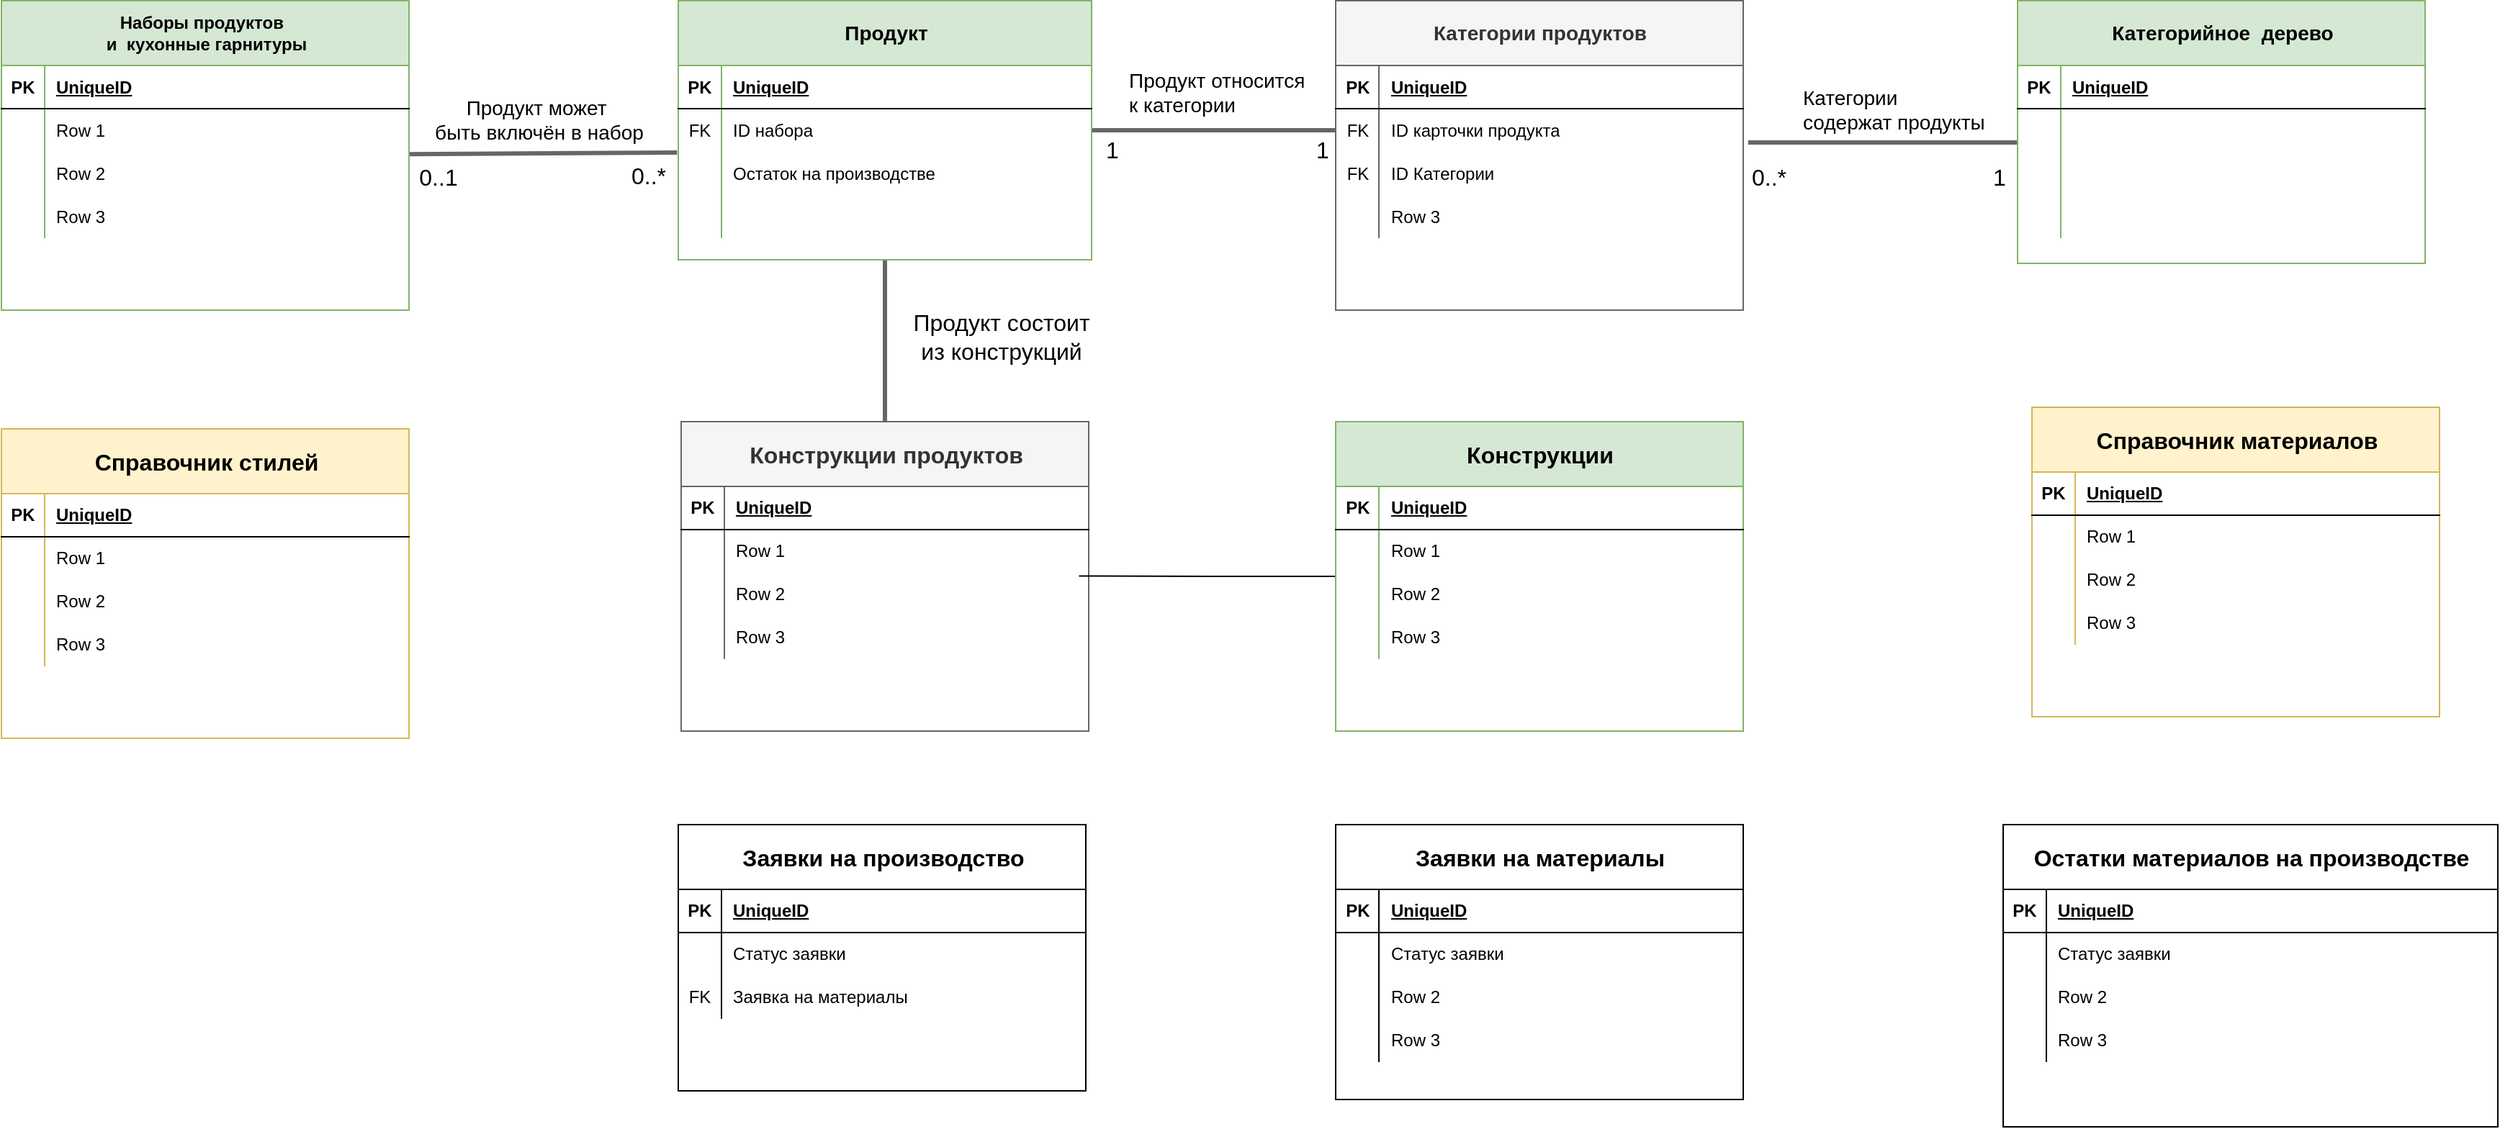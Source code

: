 <mxfile version="21.6.8" type="github">
  <diagram id="R2lEEEUBdFMjLlhIrx00" name="Page-1">
    <mxGraphModel dx="2537" dy="904" grid="1" gridSize="10" guides="1" tooltips="1" connect="1" arrows="1" fold="1" page="1" pageScale="1" pageWidth="850" pageHeight="1100" math="0" shadow="0" extFonts="Permanent Marker^https://fonts.googleapis.com/css?family=Permanent+Marker">
      <root>
        <mxCell id="0" />
        <mxCell id="1" parent="0" />
        <mxCell id="FP4dU_uUfFyRTAYh6HJX-157" style="edgeStyle=orthogonalEdgeStyle;rounded=0;orthogonalLoop=1;jettySize=auto;html=1;entryX=0;entryY=0.5;entryDx=0;entryDy=0;strokeWidth=3;fillColor=#f5f5f5;strokeColor=#666666;endArrow=none;endFill=0;" parent="1" source="FP4dU_uUfFyRTAYh6HJX-1" target="FP4dU_uUfFyRTAYh6HJX-70" edge="1">
          <mxGeometry relative="1" as="geometry" />
        </mxCell>
        <mxCell id="FP4dU_uUfFyRTAYh6HJX-160" value="&lt;font style=&quot;font-size: 14px;&quot;&gt;Продукт относится&amp;nbsp;&lt;br&gt;к категории&lt;/font&gt;" style="edgeLabel;html=1;align=left;verticalAlign=middle;resizable=0;points=[];" parent="FP4dU_uUfFyRTAYh6HJX-157" vertex="1" connectable="0">
          <mxGeometry x="-0.288" y="4" relative="1" as="geometry">
            <mxPoint x="-37" y="-23" as="offset" />
          </mxGeometry>
        </mxCell>
        <mxCell id="FP4dU_uUfFyRTAYh6HJX-164" value="1" style="edgeLabel;html=1;align=center;verticalAlign=middle;resizable=0;points=[];fontSize=16;" parent="FP4dU_uUfFyRTAYh6HJX-157" vertex="1" connectable="0">
          <mxGeometry x="0.716" relative="1" as="geometry">
            <mxPoint x="14" y="13" as="offset" />
          </mxGeometry>
        </mxCell>
        <mxCell id="FP4dU_uUfFyRTAYh6HJX-165" value="1" style="edgeLabel;html=1;align=center;verticalAlign=middle;resizable=0;points=[];fontSize=16;" parent="FP4dU_uUfFyRTAYh6HJX-157" vertex="1" connectable="0">
          <mxGeometry x="-0.865" relative="1" as="geometry">
            <mxPoint x="2" y="13" as="offset" />
          </mxGeometry>
        </mxCell>
        <mxCell id="FP4dU_uUfFyRTAYh6HJX-163" style="edgeStyle=orthogonalEdgeStyle;rounded=0;orthogonalLoop=1;jettySize=auto;html=1;entryX=0.5;entryY=0;entryDx=0;entryDy=0;fillColor=#f5f5f5;strokeColor=#666666;strokeWidth=3;startArrow=none;startFill=0;endArrow=none;endFill=0;" parent="1" source="FP4dU_uUfFyRTAYh6HJX-1" target="FP4dU_uUfFyRTAYh6HJX-79" edge="1">
          <mxGeometry relative="1" as="geometry" />
        </mxCell>
        <mxCell id="FP4dU_uUfFyRTAYh6HJX-166" value="&lt;font style=&quot;font-size: 16px;&quot;&gt;Продукт состоит &lt;br&gt;из конструкций&lt;/font&gt;" style="edgeLabel;html=1;align=center;verticalAlign=middle;resizable=0;points=[];" parent="FP4dU_uUfFyRTAYh6HJX-163" vertex="1" connectable="0">
          <mxGeometry x="-0.067" y="2" relative="1" as="geometry">
            <mxPoint x="78" y="1" as="offset" />
          </mxGeometry>
        </mxCell>
        <mxCell id="FP4dU_uUfFyRTAYh6HJX-1" value="&lt;font style=&quot;font-size: 14px;&quot;&gt;Продукт&lt;/font&gt;" style="shape=table;startSize=45;container=1;collapsible=1;childLayout=tableLayout;fixedRows=1;rowLines=0;fontStyle=1;align=center;resizeLast=1;html=1;fillColor=#d5e8d4;strokeColor=#82b366;" parent="1" vertex="1">
          <mxGeometry x="100" y="37.5" width="287" height="180" as="geometry" />
        </mxCell>
        <mxCell id="FP4dU_uUfFyRTAYh6HJX-2" value="" style="shape=tableRow;horizontal=0;startSize=0;swimlaneHead=0;swimlaneBody=0;fillColor=none;collapsible=0;dropTarget=0;points=[[0,0.5],[1,0.5]];portConstraint=eastwest;top=0;left=0;right=0;bottom=1;" parent="FP4dU_uUfFyRTAYh6HJX-1" vertex="1">
          <mxGeometry y="45" width="287" height="30" as="geometry" />
        </mxCell>
        <mxCell id="FP4dU_uUfFyRTAYh6HJX-3" value="PK" style="shape=partialRectangle;connectable=0;fillColor=none;top=0;left=0;bottom=0;right=0;fontStyle=1;overflow=hidden;whiteSpace=wrap;html=1;" parent="FP4dU_uUfFyRTAYh6HJX-2" vertex="1">
          <mxGeometry width="30" height="30" as="geometry">
            <mxRectangle width="30" height="30" as="alternateBounds" />
          </mxGeometry>
        </mxCell>
        <mxCell id="FP4dU_uUfFyRTAYh6HJX-4" value="UniqueID" style="shape=partialRectangle;connectable=0;fillColor=none;top=0;left=0;bottom=0;right=0;align=left;spacingLeft=6;fontStyle=5;overflow=hidden;whiteSpace=wrap;html=1;" parent="FP4dU_uUfFyRTAYh6HJX-2" vertex="1">
          <mxGeometry x="30" width="257" height="30" as="geometry">
            <mxRectangle width="257" height="30" as="alternateBounds" />
          </mxGeometry>
        </mxCell>
        <mxCell id="FP4dU_uUfFyRTAYh6HJX-5" value="" style="shape=tableRow;horizontal=0;startSize=0;swimlaneHead=0;swimlaneBody=0;fillColor=none;collapsible=0;dropTarget=0;points=[[0,0.5],[1,0.5]];portConstraint=eastwest;top=0;left=0;right=0;bottom=0;" parent="FP4dU_uUfFyRTAYh6HJX-1" vertex="1">
          <mxGeometry y="75" width="287" height="30" as="geometry" />
        </mxCell>
        <mxCell id="FP4dU_uUfFyRTAYh6HJX-6" value="FK" style="shape=partialRectangle;connectable=0;fillColor=none;top=0;left=0;bottom=0;right=0;editable=1;overflow=hidden;whiteSpace=wrap;html=1;" parent="FP4dU_uUfFyRTAYh6HJX-5" vertex="1">
          <mxGeometry width="30" height="30" as="geometry">
            <mxRectangle width="30" height="30" as="alternateBounds" />
          </mxGeometry>
        </mxCell>
        <mxCell id="FP4dU_uUfFyRTAYh6HJX-7" value="ID набора" style="shape=partialRectangle;connectable=0;fillColor=none;top=0;left=0;bottom=0;right=0;align=left;spacingLeft=6;overflow=hidden;whiteSpace=wrap;html=1;" parent="FP4dU_uUfFyRTAYh6HJX-5" vertex="1">
          <mxGeometry x="30" width="257" height="30" as="geometry">
            <mxRectangle width="257" height="30" as="alternateBounds" />
          </mxGeometry>
        </mxCell>
        <mxCell id="FP4dU_uUfFyRTAYh6HJX-8" value="" style="shape=tableRow;horizontal=0;startSize=0;swimlaneHead=0;swimlaneBody=0;fillColor=none;collapsible=0;dropTarget=0;points=[[0,0.5],[1,0.5]];portConstraint=eastwest;top=0;left=0;right=0;bottom=0;" parent="FP4dU_uUfFyRTAYh6HJX-1" vertex="1">
          <mxGeometry y="105" width="287" height="30" as="geometry" />
        </mxCell>
        <mxCell id="FP4dU_uUfFyRTAYh6HJX-9" value="" style="shape=partialRectangle;connectable=0;fillColor=none;top=0;left=0;bottom=0;right=0;editable=1;overflow=hidden;whiteSpace=wrap;html=1;" parent="FP4dU_uUfFyRTAYh6HJX-8" vertex="1">
          <mxGeometry width="30" height="30" as="geometry">
            <mxRectangle width="30" height="30" as="alternateBounds" />
          </mxGeometry>
        </mxCell>
        <mxCell id="FP4dU_uUfFyRTAYh6HJX-10" value="Остаток на производстве" style="shape=partialRectangle;connectable=0;fillColor=none;top=0;left=0;bottom=0;right=0;align=left;spacingLeft=6;overflow=hidden;whiteSpace=wrap;html=1;" parent="FP4dU_uUfFyRTAYh6HJX-8" vertex="1">
          <mxGeometry x="30" width="257" height="30" as="geometry">
            <mxRectangle width="257" height="30" as="alternateBounds" />
          </mxGeometry>
        </mxCell>
        <mxCell id="FP4dU_uUfFyRTAYh6HJX-11" value="" style="shape=tableRow;horizontal=0;startSize=0;swimlaneHead=0;swimlaneBody=0;fillColor=none;collapsible=0;dropTarget=0;points=[[0,0.5],[1,0.5]];portConstraint=eastwest;top=0;left=0;right=0;bottom=0;" parent="FP4dU_uUfFyRTAYh6HJX-1" vertex="1">
          <mxGeometry y="135" width="287" height="30" as="geometry" />
        </mxCell>
        <mxCell id="FP4dU_uUfFyRTAYh6HJX-12" value="" style="shape=partialRectangle;connectable=0;fillColor=none;top=0;left=0;bottom=0;right=0;editable=1;overflow=hidden;whiteSpace=wrap;html=1;" parent="FP4dU_uUfFyRTAYh6HJX-11" vertex="1">
          <mxGeometry width="30" height="30" as="geometry">
            <mxRectangle width="30" height="30" as="alternateBounds" />
          </mxGeometry>
        </mxCell>
        <mxCell id="FP4dU_uUfFyRTAYh6HJX-13" value="" style="shape=partialRectangle;connectable=0;fillColor=none;top=0;left=0;bottom=0;right=0;align=left;spacingLeft=6;overflow=hidden;whiteSpace=wrap;html=1;" parent="FP4dU_uUfFyRTAYh6HJX-11" vertex="1">
          <mxGeometry x="30" width="257" height="30" as="geometry">
            <mxRectangle width="257" height="30" as="alternateBounds" />
          </mxGeometry>
        </mxCell>
        <mxCell id="FP4dU_uUfFyRTAYh6HJX-161" style="rounded=0;orthogonalLoop=1;jettySize=auto;html=1;entryX=-0.003;entryY=1.017;entryDx=0;entryDy=0;entryPerimeter=0;startArrow=none;startFill=0;endArrow=none;endFill=0;strokeWidth=3;fillColor=#f5f5f5;strokeColor=#666666;" parent="1" source="FP4dU_uUfFyRTAYh6HJX-14" target="FP4dU_uUfFyRTAYh6HJX-5" edge="1">
          <mxGeometry relative="1" as="geometry" />
        </mxCell>
        <mxCell id="FP4dU_uUfFyRTAYh6HJX-162" value="&lt;font style=&quot;font-size: 14px;&quot;&gt;Продукт может&amp;nbsp;&lt;br&gt;быть включён в набор&lt;/font&gt;" style="edgeLabel;html=1;align=center;verticalAlign=middle;resizable=0;points=[];" parent="FP4dU_uUfFyRTAYh6HJX-161" vertex="1" connectable="0">
          <mxGeometry x="-0.142" y="2" relative="1" as="geometry">
            <mxPoint x="10" y="-22" as="offset" />
          </mxGeometry>
        </mxCell>
        <mxCell id="FP4dU_uUfFyRTAYh6HJX-167" value="&lt;font style=&quot;font-size: 16px;&quot;&gt;0..*&lt;/font&gt;" style="edgeLabel;html=1;align=center;verticalAlign=middle;resizable=0;points=[];" parent="FP4dU_uUfFyRTAYh6HJX-161" vertex="1" connectable="0">
          <mxGeometry x="0.805" y="-2" relative="1" as="geometry">
            <mxPoint x="-2" y="14" as="offset" />
          </mxGeometry>
        </mxCell>
        <mxCell id="FP4dU_uUfFyRTAYh6HJX-168" value="0..1" style="edgeLabel;html=1;align=center;verticalAlign=middle;resizable=0;points=[];fontSize=16;" parent="FP4dU_uUfFyRTAYh6HJX-161" vertex="1" connectable="0">
          <mxGeometry x="-0.828" y="-2" relative="1" as="geometry">
            <mxPoint x="4" y="14" as="offset" />
          </mxGeometry>
        </mxCell>
        <mxCell id="FP4dU_uUfFyRTAYh6HJX-14" value="&lt;font style=&quot;font-size: 12px;&quot;&gt;Наборы продуктов&amp;nbsp;&amp;nbsp;&lt;br&gt;и&amp;nbsp; кухонные гарнитуры&lt;/font&gt;" style="shape=table;startSize=45;container=1;collapsible=1;childLayout=tableLayout;fixedRows=1;rowLines=0;fontStyle=1;align=center;resizeLast=1;html=1;fillColor=#d5e8d4;strokeColor=#82b366;" parent="1" vertex="1">
          <mxGeometry x="-370" y="37.5" width="283" height="215" as="geometry" />
        </mxCell>
        <mxCell id="FP4dU_uUfFyRTAYh6HJX-15" value="" style="shape=tableRow;horizontal=0;startSize=0;swimlaneHead=0;swimlaneBody=0;fillColor=none;collapsible=0;dropTarget=0;points=[[0,0.5],[1,0.5]];portConstraint=eastwest;top=0;left=0;right=0;bottom=1;" parent="FP4dU_uUfFyRTAYh6HJX-14" vertex="1">
          <mxGeometry y="45" width="283" height="30" as="geometry" />
        </mxCell>
        <mxCell id="FP4dU_uUfFyRTAYh6HJX-16" value="PK" style="shape=partialRectangle;connectable=0;fillColor=none;top=0;left=0;bottom=0;right=0;fontStyle=1;overflow=hidden;whiteSpace=wrap;html=1;" parent="FP4dU_uUfFyRTAYh6HJX-15" vertex="1">
          <mxGeometry width="30" height="30" as="geometry">
            <mxRectangle width="30" height="30" as="alternateBounds" />
          </mxGeometry>
        </mxCell>
        <mxCell id="FP4dU_uUfFyRTAYh6HJX-17" value="UniqueID" style="shape=partialRectangle;connectable=0;fillColor=none;top=0;left=0;bottom=0;right=0;align=left;spacingLeft=6;fontStyle=5;overflow=hidden;whiteSpace=wrap;html=1;" parent="FP4dU_uUfFyRTAYh6HJX-15" vertex="1">
          <mxGeometry x="30" width="253" height="30" as="geometry">
            <mxRectangle width="253" height="30" as="alternateBounds" />
          </mxGeometry>
        </mxCell>
        <mxCell id="FP4dU_uUfFyRTAYh6HJX-18" value="" style="shape=tableRow;horizontal=0;startSize=0;swimlaneHead=0;swimlaneBody=0;fillColor=none;collapsible=0;dropTarget=0;points=[[0,0.5],[1,0.5]];portConstraint=eastwest;top=0;left=0;right=0;bottom=0;" parent="FP4dU_uUfFyRTAYh6HJX-14" vertex="1">
          <mxGeometry y="75" width="283" height="30" as="geometry" />
        </mxCell>
        <mxCell id="FP4dU_uUfFyRTAYh6HJX-19" value="" style="shape=partialRectangle;connectable=0;fillColor=none;top=0;left=0;bottom=0;right=0;editable=1;overflow=hidden;whiteSpace=wrap;html=1;" parent="FP4dU_uUfFyRTAYh6HJX-18" vertex="1">
          <mxGeometry width="30" height="30" as="geometry">
            <mxRectangle width="30" height="30" as="alternateBounds" />
          </mxGeometry>
        </mxCell>
        <mxCell id="FP4dU_uUfFyRTAYh6HJX-20" value="Row 1" style="shape=partialRectangle;connectable=0;fillColor=none;top=0;left=0;bottom=0;right=0;align=left;spacingLeft=6;overflow=hidden;whiteSpace=wrap;html=1;" parent="FP4dU_uUfFyRTAYh6HJX-18" vertex="1">
          <mxGeometry x="30" width="253" height="30" as="geometry">
            <mxRectangle width="253" height="30" as="alternateBounds" />
          </mxGeometry>
        </mxCell>
        <mxCell id="FP4dU_uUfFyRTAYh6HJX-21" value="" style="shape=tableRow;horizontal=0;startSize=0;swimlaneHead=0;swimlaneBody=0;fillColor=none;collapsible=0;dropTarget=0;points=[[0,0.5],[1,0.5]];portConstraint=eastwest;top=0;left=0;right=0;bottom=0;" parent="FP4dU_uUfFyRTAYh6HJX-14" vertex="1">
          <mxGeometry y="105" width="283" height="30" as="geometry" />
        </mxCell>
        <mxCell id="FP4dU_uUfFyRTAYh6HJX-22" value="" style="shape=partialRectangle;connectable=0;fillColor=none;top=0;left=0;bottom=0;right=0;editable=1;overflow=hidden;whiteSpace=wrap;html=1;" parent="FP4dU_uUfFyRTAYh6HJX-21" vertex="1">
          <mxGeometry width="30" height="30" as="geometry">
            <mxRectangle width="30" height="30" as="alternateBounds" />
          </mxGeometry>
        </mxCell>
        <mxCell id="FP4dU_uUfFyRTAYh6HJX-23" value="Row 2" style="shape=partialRectangle;connectable=0;fillColor=none;top=0;left=0;bottom=0;right=0;align=left;spacingLeft=6;overflow=hidden;whiteSpace=wrap;html=1;" parent="FP4dU_uUfFyRTAYh6HJX-21" vertex="1">
          <mxGeometry x="30" width="253" height="30" as="geometry">
            <mxRectangle width="253" height="30" as="alternateBounds" />
          </mxGeometry>
        </mxCell>
        <mxCell id="FP4dU_uUfFyRTAYh6HJX-24" value="" style="shape=tableRow;horizontal=0;startSize=0;swimlaneHead=0;swimlaneBody=0;fillColor=none;collapsible=0;dropTarget=0;points=[[0,0.5],[1,0.5]];portConstraint=eastwest;top=0;left=0;right=0;bottom=0;" parent="FP4dU_uUfFyRTAYh6HJX-14" vertex="1">
          <mxGeometry y="135" width="283" height="30" as="geometry" />
        </mxCell>
        <mxCell id="FP4dU_uUfFyRTAYh6HJX-25" value="" style="shape=partialRectangle;connectable=0;fillColor=none;top=0;left=0;bottom=0;right=0;editable=1;overflow=hidden;whiteSpace=wrap;html=1;" parent="FP4dU_uUfFyRTAYh6HJX-24" vertex="1">
          <mxGeometry width="30" height="30" as="geometry">
            <mxRectangle width="30" height="30" as="alternateBounds" />
          </mxGeometry>
        </mxCell>
        <mxCell id="FP4dU_uUfFyRTAYh6HJX-26" value="Row 3" style="shape=partialRectangle;connectable=0;fillColor=none;top=0;left=0;bottom=0;right=0;align=left;spacingLeft=6;overflow=hidden;whiteSpace=wrap;html=1;" parent="FP4dU_uUfFyRTAYh6HJX-24" vertex="1">
          <mxGeometry x="30" width="253" height="30" as="geometry">
            <mxRectangle width="253" height="30" as="alternateBounds" />
          </mxGeometry>
        </mxCell>
        <mxCell id="FP4dU_uUfFyRTAYh6HJX-40" value="&lt;span style=&quot;font-size: 16px;&quot;&gt;Справочник стилей&lt;/span&gt;" style="shape=table;startSize=45;container=1;collapsible=1;childLayout=tableLayout;fixedRows=1;rowLines=0;fontStyle=1;align=center;resizeLast=1;html=1;fillColor=#fff2cc;strokeColor=#d6b656;" parent="1" vertex="1">
          <mxGeometry x="-370" y="335" width="283" height="215" as="geometry" />
        </mxCell>
        <mxCell id="FP4dU_uUfFyRTAYh6HJX-41" value="" style="shape=tableRow;horizontal=0;startSize=0;swimlaneHead=0;swimlaneBody=0;fillColor=none;collapsible=0;dropTarget=0;points=[[0,0.5],[1,0.5]];portConstraint=eastwest;top=0;left=0;right=0;bottom=1;" parent="FP4dU_uUfFyRTAYh6HJX-40" vertex="1">
          <mxGeometry y="45" width="283" height="30" as="geometry" />
        </mxCell>
        <mxCell id="FP4dU_uUfFyRTAYh6HJX-42" value="PK" style="shape=partialRectangle;connectable=0;fillColor=none;top=0;left=0;bottom=0;right=0;fontStyle=1;overflow=hidden;whiteSpace=wrap;html=1;" parent="FP4dU_uUfFyRTAYh6HJX-41" vertex="1">
          <mxGeometry width="30" height="30" as="geometry">
            <mxRectangle width="30" height="30" as="alternateBounds" />
          </mxGeometry>
        </mxCell>
        <mxCell id="FP4dU_uUfFyRTAYh6HJX-43" value="UniqueID" style="shape=partialRectangle;connectable=0;fillColor=none;top=0;left=0;bottom=0;right=0;align=left;spacingLeft=6;fontStyle=5;overflow=hidden;whiteSpace=wrap;html=1;" parent="FP4dU_uUfFyRTAYh6HJX-41" vertex="1">
          <mxGeometry x="30" width="253" height="30" as="geometry">
            <mxRectangle width="253" height="30" as="alternateBounds" />
          </mxGeometry>
        </mxCell>
        <mxCell id="FP4dU_uUfFyRTAYh6HJX-44" value="" style="shape=tableRow;horizontal=0;startSize=0;swimlaneHead=0;swimlaneBody=0;fillColor=none;collapsible=0;dropTarget=0;points=[[0,0.5],[1,0.5]];portConstraint=eastwest;top=0;left=0;right=0;bottom=0;" parent="FP4dU_uUfFyRTAYh6HJX-40" vertex="1">
          <mxGeometry y="75" width="283" height="30" as="geometry" />
        </mxCell>
        <mxCell id="FP4dU_uUfFyRTAYh6HJX-45" value="" style="shape=partialRectangle;connectable=0;fillColor=none;top=0;left=0;bottom=0;right=0;editable=1;overflow=hidden;whiteSpace=wrap;html=1;" parent="FP4dU_uUfFyRTAYh6HJX-44" vertex="1">
          <mxGeometry width="30" height="30" as="geometry">
            <mxRectangle width="30" height="30" as="alternateBounds" />
          </mxGeometry>
        </mxCell>
        <mxCell id="FP4dU_uUfFyRTAYh6HJX-46" value="Row 1" style="shape=partialRectangle;connectable=0;fillColor=none;top=0;left=0;bottom=0;right=0;align=left;spacingLeft=6;overflow=hidden;whiteSpace=wrap;html=1;" parent="FP4dU_uUfFyRTAYh6HJX-44" vertex="1">
          <mxGeometry x="30" width="253" height="30" as="geometry">
            <mxRectangle width="253" height="30" as="alternateBounds" />
          </mxGeometry>
        </mxCell>
        <mxCell id="FP4dU_uUfFyRTAYh6HJX-47" value="" style="shape=tableRow;horizontal=0;startSize=0;swimlaneHead=0;swimlaneBody=0;fillColor=none;collapsible=0;dropTarget=0;points=[[0,0.5],[1,0.5]];portConstraint=eastwest;top=0;left=0;right=0;bottom=0;" parent="FP4dU_uUfFyRTAYh6HJX-40" vertex="1">
          <mxGeometry y="105" width="283" height="30" as="geometry" />
        </mxCell>
        <mxCell id="FP4dU_uUfFyRTAYh6HJX-48" value="" style="shape=partialRectangle;connectable=0;fillColor=none;top=0;left=0;bottom=0;right=0;editable=1;overflow=hidden;whiteSpace=wrap;html=1;" parent="FP4dU_uUfFyRTAYh6HJX-47" vertex="1">
          <mxGeometry width="30" height="30" as="geometry">
            <mxRectangle width="30" height="30" as="alternateBounds" />
          </mxGeometry>
        </mxCell>
        <mxCell id="FP4dU_uUfFyRTAYh6HJX-49" value="Row 2" style="shape=partialRectangle;connectable=0;fillColor=none;top=0;left=0;bottom=0;right=0;align=left;spacingLeft=6;overflow=hidden;whiteSpace=wrap;html=1;" parent="FP4dU_uUfFyRTAYh6HJX-47" vertex="1">
          <mxGeometry x="30" width="253" height="30" as="geometry">
            <mxRectangle width="253" height="30" as="alternateBounds" />
          </mxGeometry>
        </mxCell>
        <mxCell id="FP4dU_uUfFyRTAYh6HJX-50" value="" style="shape=tableRow;horizontal=0;startSize=0;swimlaneHead=0;swimlaneBody=0;fillColor=none;collapsible=0;dropTarget=0;points=[[0,0.5],[1,0.5]];portConstraint=eastwest;top=0;left=0;right=0;bottom=0;" parent="FP4dU_uUfFyRTAYh6HJX-40" vertex="1">
          <mxGeometry y="135" width="283" height="30" as="geometry" />
        </mxCell>
        <mxCell id="FP4dU_uUfFyRTAYh6HJX-51" value="" style="shape=partialRectangle;connectable=0;fillColor=none;top=0;left=0;bottom=0;right=0;editable=1;overflow=hidden;whiteSpace=wrap;html=1;" parent="FP4dU_uUfFyRTAYh6HJX-50" vertex="1">
          <mxGeometry width="30" height="30" as="geometry">
            <mxRectangle width="30" height="30" as="alternateBounds" />
          </mxGeometry>
        </mxCell>
        <mxCell id="FP4dU_uUfFyRTAYh6HJX-52" value="Row 3" style="shape=partialRectangle;connectable=0;fillColor=none;top=0;left=0;bottom=0;right=0;align=left;spacingLeft=6;overflow=hidden;whiteSpace=wrap;html=1;" parent="FP4dU_uUfFyRTAYh6HJX-50" vertex="1">
          <mxGeometry x="30" width="253" height="30" as="geometry">
            <mxRectangle width="253" height="30" as="alternateBounds" />
          </mxGeometry>
        </mxCell>
        <mxCell id="FP4dU_uUfFyRTAYh6HJX-158" style="edgeStyle=orthogonalEdgeStyle;rounded=0;orthogonalLoop=1;jettySize=auto;html=1;entryX=1.012;entryY=0.783;entryDx=0;entryDy=0;entryPerimeter=0;strokeWidth=3;fillColor=#f5f5f5;strokeColor=#666666;endArrow=none;endFill=0;" parent="1" source="FP4dU_uUfFyRTAYh6HJX-53" target="FP4dU_uUfFyRTAYh6HJX-70" edge="1">
          <mxGeometry relative="1" as="geometry">
            <Array as="points">
              <mxPoint x="980" y="136" />
              <mxPoint x="980" y="136" />
            </Array>
          </mxGeometry>
        </mxCell>
        <mxCell id="FP4dU_uUfFyRTAYh6HJX-159" value="&lt;font style=&quot;font-size: 14px;&quot;&gt;Категории &lt;br&gt;содержат продукты&lt;/font&gt;" style="edgeLabel;html=1;align=left;verticalAlign=middle;resizable=0;points=[];" parent="FP4dU_uUfFyRTAYh6HJX-158" vertex="1" connectable="0">
          <mxGeometry x="0.161" y="-2" relative="1" as="geometry">
            <mxPoint x="-43" y="-21" as="offset" />
          </mxGeometry>
        </mxCell>
        <mxCell id="FP4dU_uUfFyRTAYh6HJX-169" value="0..*" style="edgeLabel;html=1;align=center;verticalAlign=middle;resizable=0;points=[];fontSize=16;" parent="FP4dU_uUfFyRTAYh6HJX-158" vertex="1" connectable="0">
          <mxGeometry x="0.878" relative="1" as="geometry">
            <mxPoint x="2" y="24" as="offset" />
          </mxGeometry>
        </mxCell>
        <mxCell id="FP4dU_uUfFyRTAYh6HJX-170" value="1" style="edgeLabel;html=1;align=center;verticalAlign=middle;resizable=0;points=[];fontSize=16;" parent="FP4dU_uUfFyRTAYh6HJX-158" vertex="1" connectable="0">
          <mxGeometry x="-0.773" relative="1" as="geometry">
            <mxPoint x="8" y="24" as="offset" />
          </mxGeometry>
        </mxCell>
        <mxCell id="FP4dU_uUfFyRTAYh6HJX-53" value="&lt;font style=&quot;font-size: 14px;&quot;&gt;Категорийное&amp;nbsp;&amp;nbsp;дерево&lt;/font&gt;" style="shape=table;startSize=45;container=1;collapsible=1;childLayout=tableLayout;fixedRows=1;rowLines=0;fontStyle=1;align=center;resizeLast=1;html=1;fillColor=#d5e8d4;strokeColor=#82b366;" parent="1" vertex="1">
          <mxGeometry x="1030" y="37.5" width="283" height="182.5" as="geometry" />
        </mxCell>
        <mxCell id="FP4dU_uUfFyRTAYh6HJX-54" value="" style="shape=tableRow;horizontal=0;startSize=0;swimlaneHead=0;swimlaneBody=0;fillColor=none;collapsible=0;dropTarget=0;points=[[0,0.5],[1,0.5]];portConstraint=eastwest;top=0;left=0;right=0;bottom=1;" parent="FP4dU_uUfFyRTAYh6HJX-53" vertex="1">
          <mxGeometry y="45" width="283" height="30" as="geometry" />
        </mxCell>
        <mxCell id="FP4dU_uUfFyRTAYh6HJX-55" value="PK" style="shape=partialRectangle;connectable=0;fillColor=none;top=0;left=0;bottom=0;right=0;fontStyle=1;overflow=hidden;whiteSpace=wrap;html=1;" parent="FP4dU_uUfFyRTAYh6HJX-54" vertex="1">
          <mxGeometry width="30" height="30" as="geometry">
            <mxRectangle width="30" height="30" as="alternateBounds" />
          </mxGeometry>
        </mxCell>
        <mxCell id="FP4dU_uUfFyRTAYh6HJX-56" value="UniqueID" style="shape=partialRectangle;connectable=0;fillColor=none;top=0;left=0;bottom=0;right=0;align=left;spacingLeft=6;fontStyle=5;overflow=hidden;whiteSpace=wrap;html=1;" parent="FP4dU_uUfFyRTAYh6HJX-54" vertex="1">
          <mxGeometry x="30" width="253" height="30" as="geometry">
            <mxRectangle width="253" height="30" as="alternateBounds" />
          </mxGeometry>
        </mxCell>
        <mxCell id="FP4dU_uUfFyRTAYh6HJX-57" value="" style="shape=tableRow;horizontal=0;startSize=0;swimlaneHead=0;swimlaneBody=0;fillColor=none;collapsible=0;dropTarget=0;points=[[0,0.5],[1,0.5]];portConstraint=eastwest;top=0;left=0;right=0;bottom=0;" parent="FP4dU_uUfFyRTAYh6HJX-53" vertex="1">
          <mxGeometry y="75" width="283" height="30" as="geometry" />
        </mxCell>
        <mxCell id="FP4dU_uUfFyRTAYh6HJX-58" value="" style="shape=partialRectangle;connectable=0;fillColor=none;top=0;left=0;bottom=0;right=0;editable=1;overflow=hidden;whiteSpace=wrap;html=1;" parent="FP4dU_uUfFyRTAYh6HJX-57" vertex="1">
          <mxGeometry width="30" height="30" as="geometry">
            <mxRectangle width="30" height="30" as="alternateBounds" />
          </mxGeometry>
        </mxCell>
        <mxCell id="FP4dU_uUfFyRTAYh6HJX-59" value="" style="shape=partialRectangle;connectable=0;fillColor=none;top=0;left=0;bottom=0;right=0;align=left;spacingLeft=6;overflow=hidden;whiteSpace=wrap;html=1;" parent="FP4dU_uUfFyRTAYh6HJX-57" vertex="1">
          <mxGeometry x="30" width="253" height="30" as="geometry">
            <mxRectangle width="253" height="30" as="alternateBounds" />
          </mxGeometry>
        </mxCell>
        <mxCell id="FP4dU_uUfFyRTAYh6HJX-60" value="" style="shape=tableRow;horizontal=0;startSize=0;swimlaneHead=0;swimlaneBody=0;fillColor=none;collapsible=0;dropTarget=0;points=[[0,0.5],[1,0.5]];portConstraint=eastwest;top=0;left=0;right=0;bottom=0;" parent="FP4dU_uUfFyRTAYh6HJX-53" vertex="1">
          <mxGeometry y="105" width="283" height="30" as="geometry" />
        </mxCell>
        <mxCell id="FP4dU_uUfFyRTAYh6HJX-61" value="" style="shape=partialRectangle;connectable=0;fillColor=none;top=0;left=0;bottom=0;right=0;editable=1;overflow=hidden;whiteSpace=wrap;html=1;" parent="FP4dU_uUfFyRTAYh6HJX-60" vertex="1">
          <mxGeometry width="30" height="30" as="geometry">
            <mxRectangle width="30" height="30" as="alternateBounds" />
          </mxGeometry>
        </mxCell>
        <mxCell id="FP4dU_uUfFyRTAYh6HJX-62" value="" style="shape=partialRectangle;connectable=0;fillColor=none;top=0;left=0;bottom=0;right=0;align=left;spacingLeft=6;overflow=hidden;whiteSpace=wrap;html=1;" parent="FP4dU_uUfFyRTAYh6HJX-60" vertex="1">
          <mxGeometry x="30" width="253" height="30" as="geometry">
            <mxRectangle width="253" height="30" as="alternateBounds" />
          </mxGeometry>
        </mxCell>
        <mxCell id="FP4dU_uUfFyRTAYh6HJX-63" value="" style="shape=tableRow;horizontal=0;startSize=0;swimlaneHead=0;swimlaneBody=0;fillColor=none;collapsible=0;dropTarget=0;points=[[0,0.5],[1,0.5]];portConstraint=eastwest;top=0;left=0;right=0;bottom=0;" parent="FP4dU_uUfFyRTAYh6HJX-53" vertex="1">
          <mxGeometry y="135" width="283" height="30" as="geometry" />
        </mxCell>
        <mxCell id="FP4dU_uUfFyRTAYh6HJX-64" value="" style="shape=partialRectangle;connectable=0;fillColor=none;top=0;left=0;bottom=0;right=0;editable=1;overflow=hidden;whiteSpace=wrap;html=1;" parent="FP4dU_uUfFyRTAYh6HJX-63" vertex="1">
          <mxGeometry width="30" height="30" as="geometry">
            <mxRectangle width="30" height="30" as="alternateBounds" />
          </mxGeometry>
        </mxCell>
        <mxCell id="FP4dU_uUfFyRTAYh6HJX-65" value="" style="shape=partialRectangle;connectable=0;fillColor=none;top=0;left=0;bottom=0;right=0;align=left;spacingLeft=6;overflow=hidden;whiteSpace=wrap;html=1;" parent="FP4dU_uUfFyRTAYh6HJX-63" vertex="1">
          <mxGeometry x="30" width="253" height="30" as="geometry">
            <mxRectangle width="253" height="30" as="alternateBounds" />
          </mxGeometry>
        </mxCell>
        <mxCell id="FP4dU_uUfFyRTAYh6HJX-66" value="&lt;font style=&quot;font-size: 14px;&quot;&gt;Категории продуктов&lt;/font&gt;" style="shape=table;startSize=45;container=1;collapsible=1;childLayout=tableLayout;fixedRows=1;rowLines=0;fontStyle=1;align=center;resizeLast=1;html=1;fillColor=#f5f5f5;fontColor=#333333;strokeColor=#666666;" parent="1" vertex="1">
          <mxGeometry x="556.5" y="37.5" width="283" height="215" as="geometry" />
        </mxCell>
        <mxCell id="FP4dU_uUfFyRTAYh6HJX-67" value="" style="shape=tableRow;horizontal=0;startSize=0;swimlaneHead=0;swimlaneBody=0;fillColor=none;collapsible=0;dropTarget=0;points=[[0,0.5],[1,0.5]];portConstraint=eastwest;top=0;left=0;right=0;bottom=1;" parent="FP4dU_uUfFyRTAYh6HJX-66" vertex="1">
          <mxGeometry y="45" width="283" height="30" as="geometry" />
        </mxCell>
        <mxCell id="FP4dU_uUfFyRTAYh6HJX-68" value="PK" style="shape=partialRectangle;connectable=0;fillColor=none;top=0;left=0;bottom=0;right=0;fontStyle=1;overflow=hidden;whiteSpace=wrap;html=1;" parent="FP4dU_uUfFyRTAYh6HJX-67" vertex="1">
          <mxGeometry width="30" height="30" as="geometry">
            <mxRectangle width="30" height="30" as="alternateBounds" />
          </mxGeometry>
        </mxCell>
        <mxCell id="FP4dU_uUfFyRTAYh6HJX-69" value="UniqueID" style="shape=partialRectangle;connectable=0;fillColor=none;top=0;left=0;bottom=0;right=0;align=left;spacingLeft=6;fontStyle=5;overflow=hidden;whiteSpace=wrap;html=1;" parent="FP4dU_uUfFyRTAYh6HJX-67" vertex="1">
          <mxGeometry x="30" width="253" height="30" as="geometry">
            <mxRectangle width="253" height="30" as="alternateBounds" />
          </mxGeometry>
        </mxCell>
        <mxCell id="FP4dU_uUfFyRTAYh6HJX-70" value="" style="shape=tableRow;horizontal=0;startSize=0;swimlaneHead=0;swimlaneBody=0;fillColor=none;collapsible=0;dropTarget=0;points=[[0,0.5],[1,0.5]];portConstraint=eastwest;top=0;left=0;right=0;bottom=0;" parent="FP4dU_uUfFyRTAYh6HJX-66" vertex="1">
          <mxGeometry y="75" width="283" height="30" as="geometry" />
        </mxCell>
        <mxCell id="FP4dU_uUfFyRTAYh6HJX-71" value="FK" style="shape=partialRectangle;connectable=0;fillColor=none;top=0;left=0;bottom=0;right=0;editable=1;overflow=hidden;whiteSpace=wrap;html=1;" parent="FP4dU_uUfFyRTAYh6HJX-70" vertex="1">
          <mxGeometry width="30" height="30" as="geometry">
            <mxRectangle width="30" height="30" as="alternateBounds" />
          </mxGeometry>
        </mxCell>
        <mxCell id="FP4dU_uUfFyRTAYh6HJX-72" value="ID карточки продукта" style="shape=partialRectangle;connectable=0;fillColor=none;top=0;left=0;bottom=0;right=0;align=left;spacingLeft=6;overflow=hidden;whiteSpace=wrap;html=1;" parent="FP4dU_uUfFyRTAYh6HJX-70" vertex="1">
          <mxGeometry x="30" width="253" height="30" as="geometry">
            <mxRectangle width="253" height="30" as="alternateBounds" />
          </mxGeometry>
        </mxCell>
        <mxCell id="FP4dU_uUfFyRTAYh6HJX-73" value="" style="shape=tableRow;horizontal=0;startSize=0;swimlaneHead=0;swimlaneBody=0;fillColor=none;collapsible=0;dropTarget=0;points=[[0,0.5],[1,0.5]];portConstraint=eastwest;top=0;left=0;right=0;bottom=0;" parent="FP4dU_uUfFyRTAYh6HJX-66" vertex="1">
          <mxGeometry y="105" width="283" height="30" as="geometry" />
        </mxCell>
        <mxCell id="FP4dU_uUfFyRTAYh6HJX-74" value="FK" style="shape=partialRectangle;connectable=0;fillColor=none;top=0;left=0;bottom=0;right=0;editable=1;overflow=hidden;whiteSpace=wrap;html=1;" parent="FP4dU_uUfFyRTAYh6HJX-73" vertex="1">
          <mxGeometry width="30" height="30" as="geometry">
            <mxRectangle width="30" height="30" as="alternateBounds" />
          </mxGeometry>
        </mxCell>
        <mxCell id="FP4dU_uUfFyRTAYh6HJX-75" value="ID Категории" style="shape=partialRectangle;connectable=0;fillColor=none;top=0;left=0;bottom=0;right=0;align=left;spacingLeft=6;overflow=hidden;whiteSpace=wrap;html=1;" parent="FP4dU_uUfFyRTAYh6HJX-73" vertex="1">
          <mxGeometry x="30" width="253" height="30" as="geometry">
            <mxRectangle width="253" height="30" as="alternateBounds" />
          </mxGeometry>
        </mxCell>
        <mxCell id="FP4dU_uUfFyRTAYh6HJX-76" value="" style="shape=tableRow;horizontal=0;startSize=0;swimlaneHead=0;swimlaneBody=0;fillColor=none;collapsible=0;dropTarget=0;points=[[0,0.5],[1,0.5]];portConstraint=eastwest;top=0;left=0;right=0;bottom=0;" parent="FP4dU_uUfFyRTAYh6HJX-66" vertex="1">
          <mxGeometry y="135" width="283" height="30" as="geometry" />
        </mxCell>
        <mxCell id="FP4dU_uUfFyRTAYh6HJX-77" value="" style="shape=partialRectangle;connectable=0;fillColor=none;top=0;left=0;bottom=0;right=0;editable=1;overflow=hidden;whiteSpace=wrap;html=1;" parent="FP4dU_uUfFyRTAYh6HJX-76" vertex="1">
          <mxGeometry width="30" height="30" as="geometry">
            <mxRectangle width="30" height="30" as="alternateBounds" />
          </mxGeometry>
        </mxCell>
        <mxCell id="FP4dU_uUfFyRTAYh6HJX-78" value="Row 3" style="shape=partialRectangle;connectable=0;fillColor=none;top=0;left=0;bottom=0;right=0;align=left;spacingLeft=6;overflow=hidden;whiteSpace=wrap;html=1;" parent="FP4dU_uUfFyRTAYh6HJX-76" vertex="1">
          <mxGeometry x="30" width="253" height="30" as="geometry">
            <mxRectangle width="253" height="30" as="alternateBounds" />
          </mxGeometry>
        </mxCell>
        <mxCell id="FP4dU_uUfFyRTAYh6HJX-79" value="&lt;span style=&quot;font-size: 16px;&quot;&gt;Конструкции продуктов&lt;/span&gt;" style="shape=table;startSize=45;container=1;collapsible=1;childLayout=tableLayout;fixedRows=1;rowLines=0;fontStyle=1;align=center;resizeLast=1;html=1;fillColor=#f5f5f5;fontColor=#333333;strokeColor=#666666;" parent="1" vertex="1">
          <mxGeometry x="102" y="330" width="283" height="215" as="geometry" />
        </mxCell>
        <mxCell id="FP4dU_uUfFyRTAYh6HJX-80" value="" style="shape=tableRow;horizontal=0;startSize=0;swimlaneHead=0;swimlaneBody=0;fillColor=none;collapsible=0;dropTarget=0;points=[[0,0.5],[1,0.5]];portConstraint=eastwest;top=0;left=0;right=0;bottom=1;" parent="FP4dU_uUfFyRTAYh6HJX-79" vertex="1">
          <mxGeometry y="45" width="283" height="30" as="geometry" />
        </mxCell>
        <mxCell id="FP4dU_uUfFyRTAYh6HJX-81" value="PK" style="shape=partialRectangle;connectable=0;fillColor=none;top=0;left=0;bottom=0;right=0;fontStyle=1;overflow=hidden;whiteSpace=wrap;html=1;" parent="FP4dU_uUfFyRTAYh6HJX-80" vertex="1">
          <mxGeometry width="30" height="30" as="geometry">
            <mxRectangle width="30" height="30" as="alternateBounds" />
          </mxGeometry>
        </mxCell>
        <mxCell id="FP4dU_uUfFyRTAYh6HJX-82" value="UniqueID" style="shape=partialRectangle;connectable=0;fillColor=none;top=0;left=0;bottom=0;right=0;align=left;spacingLeft=6;fontStyle=5;overflow=hidden;whiteSpace=wrap;html=1;" parent="FP4dU_uUfFyRTAYh6HJX-80" vertex="1">
          <mxGeometry x="30" width="253" height="30" as="geometry">
            <mxRectangle width="253" height="30" as="alternateBounds" />
          </mxGeometry>
        </mxCell>
        <mxCell id="FP4dU_uUfFyRTAYh6HJX-83" value="" style="shape=tableRow;horizontal=0;startSize=0;swimlaneHead=0;swimlaneBody=0;fillColor=none;collapsible=0;dropTarget=0;points=[[0,0.5],[1,0.5]];portConstraint=eastwest;top=0;left=0;right=0;bottom=0;" parent="FP4dU_uUfFyRTAYh6HJX-79" vertex="1">
          <mxGeometry y="75" width="283" height="30" as="geometry" />
        </mxCell>
        <mxCell id="FP4dU_uUfFyRTAYh6HJX-84" value="" style="shape=partialRectangle;connectable=0;fillColor=none;top=0;left=0;bottom=0;right=0;editable=1;overflow=hidden;whiteSpace=wrap;html=1;" parent="FP4dU_uUfFyRTAYh6HJX-83" vertex="1">
          <mxGeometry width="30" height="30" as="geometry">
            <mxRectangle width="30" height="30" as="alternateBounds" />
          </mxGeometry>
        </mxCell>
        <mxCell id="FP4dU_uUfFyRTAYh6HJX-85" value="Row 1" style="shape=partialRectangle;connectable=0;fillColor=none;top=0;left=0;bottom=0;right=0;align=left;spacingLeft=6;overflow=hidden;whiteSpace=wrap;html=1;" parent="FP4dU_uUfFyRTAYh6HJX-83" vertex="1">
          <mxGeometry x="30" width="253" height="30" as="geometry">
            <mxRectangle width="253" height="30" as="alternateBounds" />
          </mxGeometry>
        </mxCell>
        <mxCell id="FP4dU_uUfFyRTAYh6HJX-86" value="" style="shape=tableRow;horizontal=0;startSize=0;swimlaneHead=0;swimlaneBody=0;fillColor=none;collapsible=0;dropTarget=0;points=[[0,0.5],[1,0.5]];portConstraint=eastwest;top=0;left=0;right=0;bottom=0;" parent="FP4dU_uUfFyRTAYh6HJX-79" vertex="1">
          <mxGeometry y="105" width="283" height="30" as="geometry" />
        </mxCell>
        <mxCell id="FP4dU_uUfFyRTAYh6HJX-87" value="" style="shape=partialRectangle;connectable=0;fillColor=none;top=0;left=0;bottom=0;right=0;editable=1;overflow=hidden;whiteSpace=wrap;html=1;" parent="FP4dU_uUfFyRTAYh6HJX-86" vertex="1">
          <mxGeometry width="30" height="30" as="geometry">
            <mxRectangle width="30" height="30" as="alternateBounds" />
          </mxGeometry>
        </mxCell>
        <mxCell id="FP4dU_uUfFyRTAYh6HJX-88" value="Row 2" style="shape=partialRectangle;connectable=0;fillColor=none;top=0;left=0;bottom=0;right=0;align=left;spacingLeft=6;overflow=hidden;whiteSpace=wrap;html=1;" parent="FP4dU_uUfFyRTAYh6HJX-86" vertex="1">
          <mxGeometry x="30" width="253" height="30" as="geometry">
            <mxRectangle width="253" height="30" as="alternateBounds" />
          </mxGeometry>
        </mxCell>
        <mxCell id="FP4dU_uUfFyRTAYh6HJX-89" value="" style="shape=tableRow;horizontal=0;startSize=0;swimlaneHead=0;swimlaneBody=0;fillColor=none;collapsible=0;dropTarget=0;points=[[0,0.5],[1,0.5]];portConstraint=eastwest;top=0;left=0;right=0;bottom=0;" parent="FP4dU_uUfFyRTAYh6HJX-79" vertex="1">
          <mxGeometry y="135" width="283" height="30" as="geometry" />
        </mxCell>
        <mxCell id="FP4dU_uUfFyRTAYh6HJX-90" value="" style="shape=partialRectangle;connectable=0;fillColor=none;top=0;left=0;bottom=0;right=0;editable=1;overflow=hidden;whiteSpace=wrap;html=1;" parent="FP4dU_uUfFyRTAYh6HJX-89" vertex="1">
          <mxGeometry width="30" height="30" as="geometry">
            <mxRectangle width="30" height="30" as="alternateBounds" />
          </mxGeometry>
        </mxCell>
        <mxCell id="FP4dU_uUfFyRTAYh6HJX-91" value="Row 3" style="shape=partialRectangle;connectable=0;fillColor=none;top=0;left=0;bottom=0;right=0;align=left;spacingLeft=6;overflow=hidden;whiteSpace=wrap;html=1;" parent="FP4dU_uUfFyRTAYh6HJX-89" vertex="1">
          <mxGeometry x="30" width="253" height="30" as="geometry">
            <mxRectangle width="253" height="30" as="alternateBounds" />
          </mxGeometry>
        </mxCell>
        <mxCell id="FP4dU_uUfFyRTAYh6HJX-171" style="edgeStyle=orthogonalEdgeStyle;rounded=0;orthogonalLoop=1;jettySize=auto;html=1;entryX=0.976;entryY=0.073;entryDx=0;entryDy=0;entryPerimeter=0;endArrow=none;endFill=0;" parent="1" source="FP4dU_uUfFyRTAYh6HJX-92" target="FP4dU_uUfFyRTAYh6HJX-86" edge="1">
          <mxGeometry relative="1" as="geometry" />
        </mxCell>
        <mxCell id="FP4dU_uUfFyRTAYh6HJX-92" value="&lt;span style=&quot;font-size: 16px;&quot;&gt;Конструкции&lt;/span&gt;" style="shape=table;startSize=45;container=1;collapsible=1;childLayout=tableLayout;fixedRows=1;rowLines=0;fontStyle=1;align=center;resizeLast=1;html=1;fillColor=#d5e8d4;strokeColor=#82b366;" parent="1" vertex="1">
          <mxGeometry x="556.5" y="330" width="283" height="215" as="geometry" />
        </mxCell>
        <mxCell id="FP4dU_uUfFyRTAYh6HJX-93" value="" style="shape=tableRow;horizontal=0;startSize=0;swimlaneHead=0;swimlaneBody=0;fillColor=none;collapsible=0;dropTarget=0;points=[[0,0.5],[1,0.5]];portConstraint=eastwest;top=0;left=0;right=0;bottom=1;" parent="FP4dU_uUfFyRTAYh6HJX-92" vertex="1">
          <mxGeometry y="45" width="283" height="30" as="geometry" />
        </mxCell>
        <mxCell id="FP4dU_uUfFyRTAYh6HJX-94" value="PK" style="shape=partialRectangle;connectable=0;fillColor=none;top=0;left=0;bottom=0;right=0;fontStyle=1;overflow=hidden;whiteSpace=wrap;html=1;" parent="FP4dU_uUfFyRTAYh6HJX-93" vertex="1">
          <mxGeometry width="30" height="30" as="geometry">
            <mxRectangle width="30" height="30" as="alternateBounds" />
          </mxGeometry>
        </mxCell>
        <mxCell id="FP4dU_uUfFyRTAYh6HJX-95" value="UniqueID" style="shape=partialRectangle;connectable=0;fillColor=none;top=0;left=0;bottom=0;right=0;align=left;spacingLeft=6;fontStyle=5;overflow=hidden;whiteSpace=wrap;html=1;" parent="FP4dU_uUfFyRTAYh6HJX-93" vertex="1">
          <mxGeometry x="30" width="253" height="30" as="geometry">
            <mxRectangle width="253" height="30" as="alternateBounds" />
          </mxGeometry>
        </mxCell>
        <mxCell id="FP4dU_uUfFyRTAYh6HJX-96" value="" style="shape=tableRow;horizontal=0;startSize=0;swimlaneHead=0;swimlaneBody=0;fillColor=none;collapsible=0;dropTarget=0;points=[[0,0.5],[1,0.5]];portConstraint=eastwest;top=0;left=0;right=0;bottom=0;" parent="FP4dU_uUfFyRTAYh6HJX-92" vertex="1">
          <mxGeometry y="75" width="283" height="30" as="geometry" />
        </mxCell>
        <mxCell id="FP4dU_uUfFyRTAYh6HJX-97" value="" style="shape=partialRectangle;connectable=0;fillColor=none;top=0;left=0;bottom=0;right=0;editable=1;overflow=hidden;whiteSpace=wrap;html=1;" parent="FP4dU_uUfFyRTAYh6HJX-96" vertex="1">
          <mxGeometry width="30" height="30" as="geometry">
            <mxRectangle width="30" height="30" as="alternateBounds" />
          </mxGeometry>
        </mxCell>
        <mxCell id="FP4dU_uUfFyRTAYh6HJX-98" value="Row 1" style="shape=partialRectangle;connectable=0;fillColor=none;top=0;left=0;bottom=0;right=0;align=left;spacingLeft=6;overflow=hidden;whiteSpace=wrap;html=1;" parent="FP4dU_uUfFyRTAYh6HJX-96" vertex="1">
          <mxGeometry x="30" width="253" height="30" as="geometry">
            <mxRectangle width="253" height="30" as="alternateBounds" />
          </mxGeometry>
        </mxCell>
        <mxCell id="FP4dU_uUfFyRTAYh6HJX-99" value="" style="shape=tableRow;horizontal=0;startSize=0;swimlaneHead=0;swimlaneBody=0;fillColor=none;collapsible=0;dropTarget=0;points=[[0,0.5],[1,0.5]];portConstraint=eastwest;top=0;left=0;right=0;bottom=0;" parent="FP4dU_uUfFyRTAYh6HJX-92" vertex="1">
          <mxGeometry y="105" width="283" height="30" as="geometry" />
        </mxCell>
        <mxCell id="FP4dU_uUfFyRTAYh6HJX-100" value="" style="shape=partialRectangle;connectable=0;fillColor=none;top=0;left=0;bottom=0;right=0;editable=1;overflow=hidden;whiteSpace=wrap;html=1;" parent="FP4dU_uUfFyRTAYh6HJX-99" vertex="1">
          <mxGeometry width="30" height="30" as="geometry">
            <mxRectangle width="30" height="30" as="alternateBounds" />
          </mxGeometry>
        </mxCell>
        <mxCell id="FP4dU_uUfFyRTAYh6HJX-101" value="Row 2" style="shape=partialRectangle;connectable=0;fillColor=none;top=0;left=0;bottom=0;right=0;align=left;spacingLeft=6;overflow=hidden;whiteSpace=wrap;html=1;" parent="FP4dU_uUfFyRTAYh6HJX-99" vertex="1">
          <mxGeometry x="30" width="253" height="30" as="geometry">
            <mxRectangle width="253" height="30" as="alternateBounds" />
          </mxGeometry>
        </mxCell>
        <mxCell id="FP4dU_uUfFyRTAYh6HJX-102" value="" style="shape=tableRow;horizontal=0;startSize=0;swimlaneHead=0;swimlaneBody=0;fillColor=none;collapsible=0;dropTarget=0;points=[[0,0.5],[1,0.5]];portConstraint=eastwest;top=0;left=0;right=0;bottom=0;" parent="FP4dU_uUfFyRTAYh6HJX-92" vertex="1">
          <mxGeometry y="135" width="283" height="30" as="geometry" />
        </mxCell>
        <mxCell id="FP4dU_uUfFyRTAYh6HJX-103" value="" style="shape=partialRectangle;connectable=0;fillColor=none;top=0;left=0;bottom=0;right=0;editable=1;overflow=hidden;whiteSpace=wrap;html=1;" parent="FP4dU_uUfFyRTAYh6HJX-102" vertex="1">
          <mxGeometry width="30" height="30" as="geometry">
            <mxRectangle width="30" height="30" as="alternateBounds" />
          </mxGeometry>
        </mxCell>
        <mxCell id="FP4dU_uUfFyRTAYh6HJX-104" value="Row 3" style="shape=partialRectangle;connectable=0;fillColor=none;top=0;left=0;bottom=0;right=0;align=left;spacingLeft=6;overflow=hidden;whiteSpace=wrap;html=1;" parent="FP4dU_uUfFyRTAYh6HJX-102" vertex="1">
          <mxGeometry x="30" width="253" height="30" as="geometry">
            <mxRectangle width="253" height="30" as="alternateBounds" />
          </mxGeometry>
        </mxCell>
        <mxCell id="FP4dU_uUfFyRTAYh6HJX-105" value="&lt;span style=&quot;font-size: 16px;&quot;&gt;Справочник материалов&lt;/span&gt;" style="shape=table;startSize=45;container=1;collapsible=1;childLayout=tableLayout;fixedRows=1;rowLines=0;fontStyle=1;align=center;resizeLast=1;html=1;fillColor=#fff2cc;strokeColor=#d6b656;" parent="1" vertex="1">
          <mxGeometry x="1040" y="320" width="283" height="215" as="geometry" />
        </mxCell>
        <mxCell id="FP4dU_uUfFyRTAYh6HJX-106" value="" style="shape=tableRow;horizontal=0;startSize=0;swimlaneHead=0;swimlaneBody=0;fillColor=none;collapsible=0;dropTarget=0;points=[[0,0.5],[1,0.5]];portConstraint=eastwest;top=0;left=0;right=0;bottom=1;" parent="FP4dU_uUfFyRTAYh6HJX-105" vertex="1">
          <mxGeometry y="45" width="283" height="30" as="geometry" />
        </mxCell>
        <mxCell id="FP4dU_uUfFyRTAYh6HJX-107" value="PK" style="shape=partialRectangle;connectable=0;fillColor=none;top=0;left=0;bottom=0;right=0;fontStyle=1;overflow=hidden;whiteSpace=wrap;html=1;" parent="FP4dU_uUfFyRTAYh6HJX-106" vertex="1">
          <mxGeometry width="30" height="30" as="geometry">
            <mxRectangle width="30" height="30" as="alternateBounds" />
          </mxGeometry>
        </mxCell>
        <mxCell id="FP4dU_uUfFyRTAYh6HJX-108" value="UniqueID" style="shape=partialRectangle;connectable=0;fillColor=none;top=0;left=0;bottom=0;right=0;align=left;spacingLeft=6;fontStyle=5;overflow=hidden;whiteSpace=wrap;html=1;" parent="FP4dU_uUfFyRTAYh6HJX-106" vertex="1">
          <mxGeometry x="30" width="253" height="30" as="geometry">
            <mxRectangle width="253" height="30" as="alternateBounds" />
          </mxGeometry>
        </mxCell>
        <mxCell id="FP4dU_uUfFyRTAYh6HJX-109" value="" style="shape=tableRow;horizontal=0;startSize=0;swimlaneHead=0;swimlaneBody=0;fillColor=none;collapsible=0;dropTarget=0;points=[[0,0.5],[1,0.5]];portConstraint=eastwest;top=0;left=0;right=0;bottom=0;" parent="FP4dU_uUfFyRTAYh6HJX-105" vertex="1">
          <mxGeometry y="75" width="283" height="30" as="geometry" />
        </mxCell>
        <mxCell id="FP4dU_uUfFyRTAYh6HJX-110" value="" style="shape=partialRectangle;connectable=0;fillColor=none;top=0;left=0;bottom=0;right=0;editable=1;overflow=hidden;whiteSpace=wrap;html=1;" parent="FP4dU_uUfFyRTAYh6HJX-109" vertex="1">
          <mxGeometry width="30" height="30" as="geometry">
            <mxRectangle width="30" height="30" as="alternateBounds" />
          </mxGeometry>
        </mxCell>
        <mxCell id="FP4dU_uUfFyRTAYh6HJX-111" value="Row 1" style="shape=partialRectangle;connectable=0;fillColor=none;top=0;left=0;bottom=0;right=0;align=left;spacingLeft=6;overflow=hidden;whiteSpace=wrap;html=1;" parent="FP4dU_uUfFyRTAYh6HJX-109" vertex="1">
          <mxGeometry x="30" width="253" height="30" as="geometry">
            <mxRectangle width="253" height="30" as="alternateBounds" />
          </mxGeometry>
        </mxCell>
        <mxCell id="FP4dU_uUfFyRTAYh6HJX-112" value="" style="shape=tableRow;horizontal=0;startSize=0;swimlaneHead=0;swimlaneBody=0;fillColor=none;collapsible=0;dropTarget=0;points=[[0,0.5],[1,0.5]];portConstraint=eastwest;top=0;left=0;right=0;bottom=0;" parent="FP4dU_uUfFyRTAYh6HJX-105" vertex="1">
          <mxGeometry y="105" width="283" height="30" as="geometry" />
        </mxCell>
        <mxCell id="FP4dU_uUfFyRTAYh6HJX-113" value="" style="shape=partialRectangle;connectable=0;fillColor=none;top=0;left=0;bottom=0;right=0;editable=1;overflow=hidden;whiteSpace=wrap;html=1;" parent="FP4dU_uUfFyRTAYh6HJX-112" vertex="1">
          <mxGeometry width="30" height="30" as="geometry">
            <mxRectangle width="30" height="30" as="alternateBounds" />
          </mxGeometry>
        </mxCell>
        <mxCell id="FP4dU_uUfFyRTAYh6HJX-114" value="Row 2" style="shape=partialRectangle;connectable=0;fillColor=none;top=0;left=0;bottom=0;right=0;align=left;spacingLeft=6;overflow=hidden;whiteSpace=wrap;html=1;" parent="FP4dU_uUfFyRTAYh6HJX-112" vertex="1">
          <mxGeometry x="30" width="253" height="30" as="geometry">
            <mxRectangle width="253" height="30" as="alternateBounds" />
          </mxGeometry>
        </mxCell>
        <mxCell id="FP4dU_uUfFyRTAYh6HJX-115" value="" style="shape=tableRow;horizontal=0;startSize=0;swimlaneHead=0;swimlaneBody=0;fillColor=none;collapsible=0;dropTarget=0;points=[[0,0.5],[1,0.5]];portConstraint=eastwest;top=0;left=0;right=0;bottom=0;" parent="FP4dU_uUfFyRTAYh6HJX-105" vertex="1">
          <mxGeometry y="135" width="283" height="30" as="geometry" />
        </mxCell>
        <mxCell id="FP4dU_uUfFyRTAYh6HJX-116" value="" style="shape=partialRectangle;connectable=0;fillColor=none;top=0;left=0;bottom=0;right=0;editable=1;overflow=hidden;whiteSpace=wrap;html=1;" parent="FP4dU_uUfFyRTAYh6HJX-115" vertex="1">
          <mxGeometry width="30" height="30" as="geometry">
            <mxRectangle width="30" height="30" as="alternateBounds" />
          </mxGeometry>
        </mxCell>
        <mxCell id="FP4dU_uUfFyRTAYh6HJX-117" value="Row 3" style="shape=partialRectangle;connectable=0;fillColor=none;top=0;left=0;bottom=0;right=0;align=left;spacingLeft=6;overflow=hidden;whiteSpace=wrap;html=1;" parent="FP4dU_uUfFyRTAYh6HJX-115" vertex="1">
          <mxGeometry x="30" width="253" height="30" as="geometry">
            <mxRectangle width="253" height="30" as="alternateBounds" />
          </mxGeometry>
        </mxCell>
        <mxCell id="FP4dU_uUfFyRTAYh6HJX-118" value="&lt;span style=&quot;font-size: 16px;&quot;&gt;Заявки на материалы&lt;br&gt;&lt;/span&gt;" style="shape=table;startSize=45;container=1;collapsible=1;childLayout=tableLayout;fixedRows=1;rowLines=0;fontStyle=1;align=center;resizeLast=1;html=1;" parent="1" vertex="1">
          <mxGeometry x="556.5" y="610" width="283" height="191" as="geometry" />
        </mxCell>
        <mxCell id="FP4dU_uUfFyRTAYh6HJX-119" value="" style="shape=tableRow;horizontal=0;startSize=0;swimlaneHead=0;swimlaneBody=0;fillColor=none;collapsible=0;dropTarget=0;points=[[0,0.5],[1,0.5]];portConstraint=eastwest;top=0;left=0;right=0;bottom=1;" parent="FP4dU_uUfFyRTAYh6HJX-118" vertex="1">
          <mxGeometry y="45" width="283" height="30" as="geometry" />
        </mxCell>
        <mxCell id="FP4dU_uUfFyRTAYh6HJX-120" value="PK" style="shape=partialRectangle;connectable=0;fillColor=none;top=0;left=0;bottom=0;right=0;fontStyle=1;overflow=hidden;whiteSpace=wrap;html=1;" parent="FP4dU_uUfFyRTAYh6HJX-119" vertex="1">
          <mxGeometry width="30" height="30" as="geometry">
            <mxRectangle width="30" height="30" as="alternateBounds" />
          </mxGeometry>
        </mxCell>
        <mxCell id="FP4dU_uUfFyRTAYh6HJX-121" value="UniqueID" style="shape=partialRectangle;connectable=0;fillColor=none;top=0;left=0;bottom=0;right=0;align=left;spacingLeft=6;fontStyle=5;overflow=hidden;whiteSpace=wrap;html=1;" parent="FP4dU_uUfFyRTAYh6HJX-119" vertex="1">
          <mxGeometry x="30" width="253" height="30" as="geometry">
            <mxRectangle width="253" height="30" as="alternateBounds" />
          </mxGeometry>
        </mxCell>
        <mxCell id="FP4dU_uUfFyRTAYh6HJX-122" value="" style="shape=tableRow;horizontal=0;startSize=0;swimlaneHead=0;swimlaneBody=0;fillColor=none;collapsible=0;dropTarget=0;points=[[0,0.5],[1,0.5]];portConstraint=eastwest;top=0;left=0;right=0;bottom=0;" parent="FP4dU_uUfFyRTAYh6HJX-118" vertex="1">
          <mxGeometry y="75" width="283" height="30" as="geometry" />
        </mxCell>
        <mxCell id="FP4dU_uUfFyRTAYh6HJX-123" value="" style="shape=partialRectangle;connectable=0;fillColor=none;top=0;left=0;bottom=0;right=0;editable=1;overflow=hidden;whiteSpace=wrap;html=1;" parent="FP4dU_uUfFyRTAYh6HJX-122" vertex="1">
          <mxGeometry width="30" height="30" as="geometry">
            <mxRectangle width="30" height="30" as="alternateBounds" />
          </mxGeometry>
        </mxCell>
        <mxCell id="FP4dU_uUfFyRTAYh6HJX-124" value="Статус заявки" style="shape=partialRectangle;connectable=0;fillColor=none;top=0;left=0;bottom=0;right=0;align=left;spacingLeft=6;overflow=hidden;whiteSpace=wrap;html=1;" parent="FP4dU_uUfFyRTAYh6HJX-122" vertex="1">
          <mxGeometry x="30" width="253" height="30" as="geometry">
            <mxRectangle width="253" height="30" as="alternateBounds" />
          </mxGeometry>
        </mxCell>
        <mxCell id="FP4dU_uUfFyRTAYh6HJX-125" value="" style="shape=tableRow;horizontal=0;startSize=0;swimlaneHead=0;swimlaneBody=0;fillColor=none;collapsible=0;dropTarget=0;points=[[0,0.5],[1,0.5]];portConstraint=eastwest;top=0;left=0;right=0;bottom=0;" parent="FP4dU_uUfFyRTAYh6HJX-118" vertex="1">
          <mxGeometry y="105" width="283" height="30" as="geometry" />
        </mxCell>
        <mxCell id="FP4dU_uUfFyRTAYh6HJX-126" value="" style="shape=partialRectangle;connectable=0;fillColor=none;top=0;left=0;bottom=0;right=0;editable=1;overflow=hidden;whiteSpace=wrap;html=1;" parent="FP4dU_uUfFyRTAYh6HJX-125" vertex="1">
          <mxGeometry width="30" height="30" as="geometry">
            <mxRectangle width="30" height="30" as="alternateBounds" />
          </mxGeometry>
        </mxCell>
        <mxCell id="FP4dU_uUfFyRTAYh6HJX-127" value="Row 2" style="shape=partialRectangle;connectable=0;fillColor=none;top=0;left=0;bottom=0;right=0;align=left;spacingLeft=6;overflow=hidden;whiteSpace=wrap;html=1;" parent="FP4dU_uUfFyRTAYh6HJX-125" vertex="1">
          <mxGeometry x="30" width="253" height="30" as="geometry">
            <mxRectangle width="253" height="30" as="alternateBounds" />
          </mxGeometry>
        </mxCell>
        <mxCell id="FP4dU_uUfFyRTAYh6HJX-128" value="" style="shape=tableRow;horizontal=0;startSize=0;swimlaneHead=0;swimlaneBody=0;fillColor=none;collapsible=0;dropTarget=0;points=[[0,0.5],[1,0.5]];portConstraint=eastwest;top=0;left=0;right=0;bottom=0;" parent="FP4dU_uUfFyRTAYh6HJX-118" vertex="1">
          <mxGeometry y="135" width="283" height="30" as="geometry" />
        </mxCell>
        <mxCell id="FP4dU_uUfFyRTAYh6HJX-129" value="" style="shape=partialRectangle;connectable=0;fillColor=none;top=0;left=0;bottom=0;right=0;editable=1;overflow=hidden;whiteSpace=wrap;html=1;" parent="FP4dU_uUfFyRTAYh6HJX-128" vertex="1">
          <mxGeometry width="30" height="30" as="geometry">
            <mxRectangle width="30" height="30" as="alternateBounds" />
          </mxGeometry>
        </mxCell>
        <mxCell id="FP4dU_uUfFyRTAYh6HJX-130" value="Row 3" style="shape=partialRectangle;connectable=0;fillColor=none;top=0;left=0;bottom=0;right=0;align=left;spacingLeft=6;overflow=hidden;whiteSpace=wrap;html=1;" parent="FP4dU_uUfFyRTAYh6HJX-128" vertex="1">
          <mxGeometry x="30" width="253" height="30" as="geometry">
            <mxRectangle width="253" height="30" as="alternateBounds" />
          </mxGeometry>
        </mxCell>
        <mxCell id="FP4dU_uUfFyRTAYh6HJX-131" value="&lt;span style=&quot;font-size: 16px;&quot;&gt;Заявки на производство&lt;br&gt;&lt;/span&gt;" style="shape=table;startSize=45;container=1;collapsible=1;childLayout=tableLayout;fixedRows=1;rowLines=0;fontStyle=1;align=center;resizeLast=1;html=1;" parent="1" vertex="1">
          <mxGeometry x="100" y="610" width="283" height="185" as="geometry" />
        </mxCell>
        <mxCell id="FP4dU_uUfFyRTAYh6HJX-132" value="" style="shape=tableRow;horizontal=0;startSize=0;swimlaneHead=0;swimlaneBody=0;fillColor=none;collapsible=0;dropTarget=0;points=[[0,0.5],[1,0.5]];portConstraint=eastwest;top=0;left=0;right=0;bottom=1;" parent="FP4dU_uUfFyRTAYh6HJX-131" vertex="1">
          <mxGeometry y="45" width="283" height="30" as="geometry" />
        </mxCell>
        <mxCell id="FP4dU_uUfFyRTAYh6HJX-133" value="PK" style="shape=partialRectangle;connectable=0;fillColor=none;top=0;left=0;bottom=0;right=0;fontStyle=1;overflow=hidden;whiteSpace=wrap;html=1;" parent="FP4dU_uUfFyRTAYh6HJX-132" vertex="1">
          <mxGeometry width="30" height="30" as="geometry">
            <mxRectangle width="30" height="30" as="alternateBounds" />
          </mxGeometry>
        </mxCell>
        <mxCell id="FP4dU_uUfFyRTAYh6HJX-134" value="UniqueID" style="shape=partialRectangle;connectable=0;fillColor=none;top=0;left=0;bottom=0;right=0;align=left;spacingLeft=6;fontStyle=5;overflow=hidden;whiteSpace=wrap;html=1;" parent="FP4dU_uUfFyRTAYh6HJX-132" vertex="1">
          <mxGeometry x="30" width="253" height="30" as="geometry">
            <mxRectangle width="253" height="30" as="alternateBounds" />
          </mxGeometry>
        </mxCell>
        <mxCell id="FP4dU_uUfFyRTAYh6HJX-138" value="" style="shape=tableRow;horizontal=0;startSize=0;swimlaneHead=0;swimlaneBody=0;fillColor=none;collapsible=0;dropTarget=0;points=[[0,0.5],[1,0.5]];portConstraint=eastwest;top=0;left=0;right=0;bottom=0;" parent="FP4dU_uUfFyRTAYh6HJX-131" vertex="1">
          <mxGeometry y="75" width="283" height="30" as="geometry" />
        </mxCell>
        <mxCell id="FP4dU_uUfFyRTAYh6HJX-139" value="" style="shape=partialRectangle;connectable=0;fillColor=none;top=0;left=0;bottom=0;right=0;editable=1;overflow=hidden;whiteSpace=wrap;html=1;" parent="FP4dU_uUfFyRTAYh6HJX-138" vertex="1">
          <mxGeometry width="30" height="30" as="geometry">
            <mxRectangle width="30" height="30" as="alternateBounds" />
          </mxGeometry>
        </mxCell>
        <mxCell id="FP4dU_uUfFyRTAYh6HJX-140" value="Статус заявки" style="shape=partialRectangle;connectable=0;fillColor=none;top=0;left=0;bottom=0;right=0;align=left;spacingLeft=6;overflow=hidden;whiteSpace=wrap;html=1;" parent="FP4dU_uUfFyRTAYh6HJX-138" vertex="1">
          <mxGeometry x="30" width="253" height="30" as="geometry">
            <mxRectangle width="253" height="30" as="alternateBounds" />
          </mxGeometry>
        </mxCell>
        <mxCell id="FP4dU_uUfFyRTAYh6HJX-141" value="" style="shape=tableRow;horizontal=0;startSize=0;swimlaneHead=0;swimlaneBody=0;fillColor=none;collapsible=0;dropTarget=0;points=[[0,0.5],[1,0.5]];portConstraint=eastwest;top=0;left=0;right=0;bottom=0;" parent="FP4dU_uUfFyRTAYh6HJX-131" vertex="1">
          <mxGeometry y="105" width="283" height="30" as="geometry" />
        </mxCell>
        <mxCell id="FP4dU_uUfFyRTAYh6HJX-142" value="FK" style="shape=partialRectangle;connectable=0;fillColor=none;top=0;left=0;bottom=0;right=0;editable=1;overflow=hidden;whiteSpace=wrap;html=1;" parent="FP4dU_uUfFyRTAYh6HJX-141" vertex="1">
          <mxGeometry width="30" height="30" as="geometry">
            <mxRectangle width="30" height="30" as="alternateBounds" />
          </mxGeometry>
        </mxCell>
        <mxCell id="FP4dU_uUfFyRTAYh6HJX-143" value="Заявка на материалы" style="shape=partialRectangle;connectable=0;fillColor=none;top=0;left=0;bottom=0;right=0;align=left;spacingLeft=6;overflow=hidden;whiteSpace=wrap;html=1;" parent="FP4dU_uUfFyRTAYh6HJX-141" vertex="1">
          <mxGeometry x="30" width="253" height="30" as="geometry">
            <mxRectangle width="253" height="30" as="alternateBounds" />
          </mxGeometry>
        </mxCell>
        <mxCell id="FP4dU_uUfFyRTAYh6HJX-189" value="&lt;span style=&quot;font-size: 16px;&quot;&gt;Остатки материалов на производстве&lt;br&gt;&lt;/span&gt;" style="shape=table;startSize=45;container=1;collapsible=1;childLayout=tableLayout;fixedRows=1;rowLines=0;fontStyle=1;align=center;resizeLast=1;html=1;" parent="1" vertex="1">
          <mxGeometry x="1020" y="610" width="343.5" height="210" as="geometry" />
        </mxCell>
        <mxCell id="FP4dU_uUfFyRTAYh6HJX-190" value="" style="shape=tableRow;horizontal=0;startSize=0;swimlaneHead=0;swimlaneBody=0;fillColor=none;collapsible=0;dropTarget=0;points=[[0,0.5],[1,0.5]];portConstraint=eastwest;top=0;left=0;right=0;bottom=1;" parent="FP4dU_uUfFyRTAYh6HJX-189" vertex="1">
          <mxGeometry y="45" width="343.5" height="30" as="geometry" />
        </mxCell>
        <mxCell id="FP4dU_uUfFyRTAYh6HJX-191" value="PK" style="shape=partialRectangle;connectable=0;fillColor=none;top=0;left=0;bottom=0;right=0;fontStyle=1;overflow=hidden;whiteSpace=wrap;html=1;" parent="FP4dU_uUfFyRTAYh6HJX-190" vertex="1">
          <mxGeometry width="30" height="30" as="geometry">
            <mxRectangle width="30" height="30" as="alternateBounds" />
          </mxGeometry>
        </mxCell>
        <mxCell id="FP4dU_uUfFyRTAYh6HJX-192" value="UniqueID" style="shape=partialRectangle;connectable=0;fillColor=none;top=0;left=0;bottom=0;right=0;align=left;spacingLeft=6;fontStyle=5;overflow=hidden;whiteSpace=wrap;html=1;" parent="FP4dU_uUfFyRTAYh6HJX-190" vertex="1">
          <mxGeometry x="30" width="313.5" height="30" as="geometry">
            <mxRectangle width="313.5" height="30" as="alternateBounds" />
          </mxGeometry>
        </mxCell>
        <mxCell id="FP4dU_uUfFyRTAYh6HJX-193" value="" style="shape=tableRow;horizontal=0;startSize=0;swimlaneHead=0;swimlaneBody=0;fillColor=none;collapsible=0;dropTarget=0;points=[[0,0.5],[1,0.5]];portConstraint=eastwest;top=0;left=0;right=0;bottom=0;" parent="FP4dU_uUfFyRTAYh6HJX-189" vertex="1">
          <mxGeometry y="75" width="343.5" height="30" as="geometry" />
        </mxCell>
        <mxCell id="FP4dU_uUfFyRTAYh6HJX-194" value="" style="shape=partialRectangle;connectable=0;fillColor=none;top=0;left=0;bottom=0;right=0;editable=1;overflow=hidden;whiteSpace=wrap;html=1;" parent="FP4dU_uUfFyRTAYh6HJX-193" vertex="1">
          <mxGeometry width="30" height="30" as="geometry">
            <mxRectangle width="30" height="30" as="alternateBounds" />
          </mxGeometry>
        </mxCell>
        <mxCell id="FP4dU_uUfFyRTAYh6HJX-195" value="Статус заявки" style="shape=partialRectangle;connectable=0;fillColor=none;top=0;left=0;bottom=0;right=0;align=left;spacingLeft=6;overflow=hidden;whiteSpace=wrap;html=1;" parent="FP4dU_uUfFyRTAYh6HJX-193" vertex="1">
          <mxGeometry x="30" width="313.5" height="30" as="geometry">
            <mxRectangle width="313.5" height="30" as="alternateBounds" />
          </mxGeometry>
        </mxCell>
        <mxCell id="FP4dU_uUfFyRTAYh6HJX-196" value="" style="shape=tableRow;horizontal=0;startSize=0;swimlaneHead=0;swimlaneBody=0;fillColor=none;collapsible=0;dropTarget=0;points=[[0,0.5],[1,0.5]];portConstraint=eastwest;top=0;left=0;right=0;bottom=0;" parent="FP4dU_uUfFyRTAYh6HJX-189" vertex="1">
          <mxGeometry y="105" width="343.5" height="30" as="geometry" />
        </mxCell>
        <mxCell id="FP4dU_uUfFyRTAYh6HJX-197" value="" style="shape=partialRectangle;connectable=0;fillColor=none;top=0;left=0;bottom=0;right=0;editable=1;overflow=hidden;whiteSpace=wrap;html=1;" parent="FP4dU_uUfFyRTAYh6HJX-196" vertex="1">
          <mxGeometry width="30" height="30" as="geometry">
            <mxRectangle width="30" height="30" as="alternateBounds" />
          </mxGeometry>
        </mxCell>
        <mxCell id="FP4dU_uUfFyRTAYh6HJX-198" value="Row 2" style="shape=partialRectangle;connectable=0;fillColor=none;top=0;left=0;bottom=0;right=0;align=left;spacingLeft=6;overflow=hidden;whiteSpace=wrap;html=1;" parent="FP4dU_uUfFyRTAYh6HJX-196" vertex="1">
          <mxGeometry x="30" width="313.5" height="30" as="geometry">
            <mxRectangle width="313.5" height="30" as="alternateBounds" />
          </mxGeometry>
        </mxCell>
        <mxCell id="FP4dU_uUfFyRTAYh6HJX-199" value="" style="shape=tableRow;horizontal=0;startSize=0;swimlaneHead=0;swimlaneBody=0;fillColor=none;collapsible=0;dropTarget=0;points=[[0,0.5],[1,0.5]];portConstraint=eastwest;top=0;left=0;right=0;bottom=0;" parent="FP4dU_uUfFyRTAYh6HJX-189" vertex="1">
          <mxGeometry y="135" width="343.5" height="30" as="geometry" />
        </mxCell>
        <mxCell id="FP4dU_uUfFyRTAYh6HJX-200" value="" style="shape=partialRectangle;connectable=0;fillColor=none;top=0;left=0;bottom=0;right=0;editable=1;overflow=hidden;whiteSpace=wrap;html=1;" parent="FP4dU_uUfFyRTAYh6HJX-199" vertex="1">
          <mxGeometry width="30" height="30" as="geometry">
            <mxRectangle width="30" height="30" as="alternateBounds" />
          </mxGeometry>
        </mxCell>
        <mxCell id="FP4dU_uUfFyRTAYh6HJX-201" value="Row 3" style="shape=partialRectangle;connectable=0;fillColor=none;top=0;left=0;bottom=0;right=0;align=left;spacingLeft=6;overflow=hidden;whiteSpace=wrap;html=1;" parent="FP4dU_uUfFyRTAYh6HJX-199" vertex="1">
          <mxGeometry x="30" width="313.5" height="30" as="geometry">
            <mxRectangle width="313.5" height="30" as="alternateBounds" />
          </mxGeometry>
        </mxCell>
      </root>
    </mxGraphModel>
  </diagram>
</mxfile>
